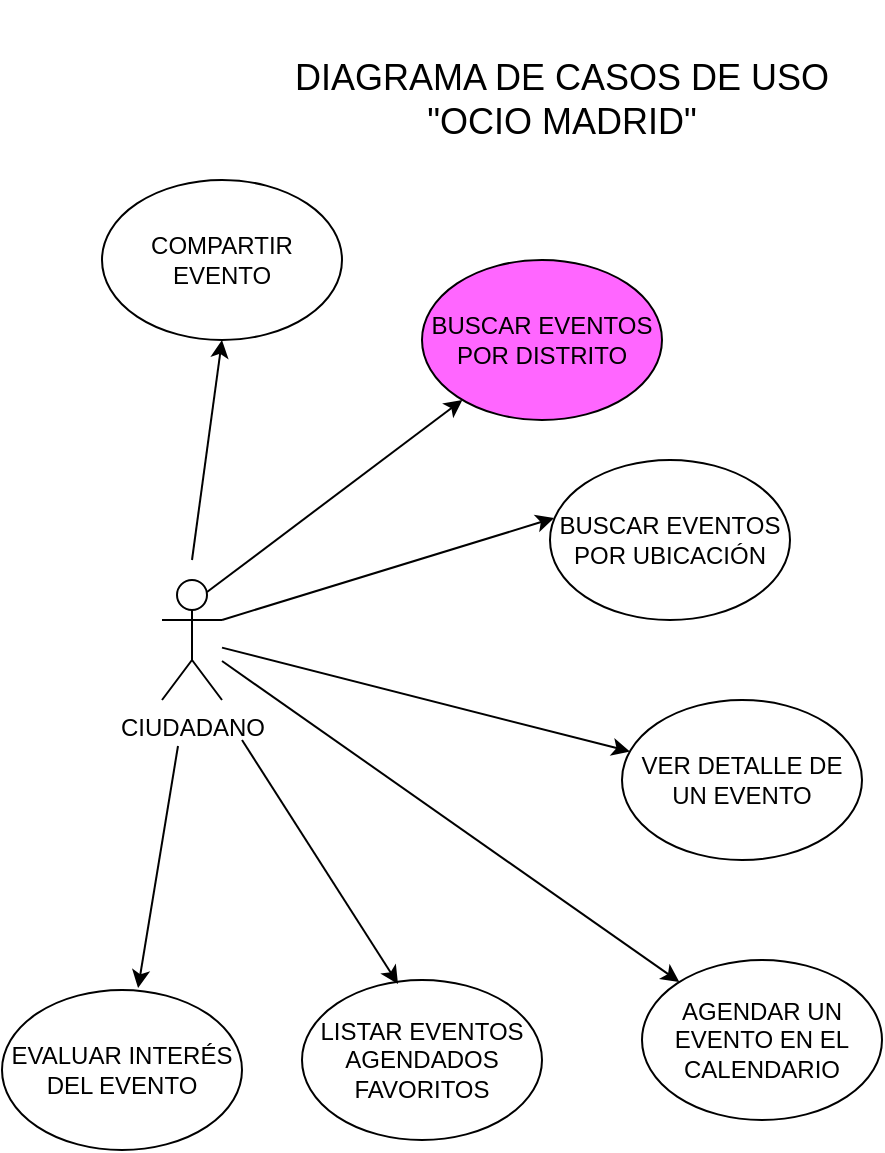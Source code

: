 <mxfile version="14.6.13" type="device"><diagram id="mh_ARNf4BaiV0Fy1_gg5" name="Página-1"><mxGraphModel dx="1326" dy="806" grid="1" gridSize="10" guides="1" tooltips="1" connect="1" arrows="1" fold="1" page="1" pageScale="1" pageWidth="827" pageHeight="1169" math="0" shadow="0"><root><mxCell id="0"/><mxCell id="1" parent="0"/><mxCell id="BITP4UU23G7i5FdN6_6F-1" value="CIUDADANO" style="shape=umlActor;verticalLabelPosition=bottom;verticalAlign=top;html=1;outlineConnect=0;" parent="1" vertex="1"><mxGeometry x="230" y="380" width="30" height="60" as="geometry"/></mxCell><mxCell id="BITP4UU23G7i5FdN6_6F-2" value="BUSCAR EVENTOS POR UBICACIÓN" style="ellipse;whiteSpace=wrap;html=1;" parent="1" vertex="1"><mxGeometry x="424" y="320" width="120" height="80" as="geometry"/></mxCell><mxCell id="BITP4UU23G7i5FdN6_6F-3" value="BUSCAR EVENTOS POR DISTRITO" style="ellipse;whiteSpace=wrap;html=1;fillColor=#FF66FF;" parent="1" vertex="1"><mxGeometry x="360" y="220" width="120" height="80" as="geometry"/></mxCell><mxCell id="BITP4UU23G7i5FdN6_6F-4" value="VER DETALLE DE UN EVENTO" style="ellipse;whiteSpace=wrap;html=1;" parent="1" vertex="1"><mxGeometry x="460" y="440" width="120" height="80" as="geometry"/></mxCell><mxCell id="BITP4UU23G7i5FdN6_6F-5" value="LISTAR EVENTOS AGENDADOS&lt;br&gt;FAVORITOS" style="ellipse;whiteSpace=wrap;html=1;" parent="1" vertex="1"><mxGeometry x="300" y="580" width="120" height="80" as="geometry"/></mxCell><mxCell id="BITP4UU23G7i5FdN6_6F-6" value="" style="endArrow=classic;html=1;exitX=0.75;exitY=0.1;exitDx=0;exitDy=0;exitPerimeter=0;" parent="1" source="BITP4UU23G7i5FdN6_6F-1" target="BITP4UU23G7i5FdN6_6F-3" edge="1"><mxGeometry width="50" height="50" relative="1" as="geometry"><mxPoint x="310" y="380" as="sourcePoint"/><mxPoint x="570" y="370" as="targetPoint"/><Array as="points"/></mxGeometry></mxCell><mxCell id="BITP4UU23G7i5FdN6_6F-7" value="" style="endArrow=classic;html=1;exitX=1;exitY=0.333;exitDx=0;exitDy=0;exitPerimeter=0;entryX=0.017;entryY=0.363;entryDx=0;entryDy=0;entryPerimeter=0;" parent="1" source="BITP4UU23G7i5FdN6_6F-1" target="BITP4UU23G7i5FdN6_6F-2" edge="1"><mxGeometry width="50" height="50" relative="1" as="geometry"><mxPoint x="282.5" y="386" as="sourcePoint"/><mxPoint x="391.279" y="300.555" as="targetPoint"/><Array as="points"/></mxGeometry></mxCell><mxCell id="BITP4UU23G7i5FdN6_6F-8" value="" style="endArrow=classic;html=1;" parent="1" source="BITP4UU23G7i5FdN6_6F-1" target="BITP4UU23G7i5FdN6_6F-4" edge="1"><mxGeometry width="50" height="50" relative="1" as="geometry"><mxPoint x="292.5" y="396" as="sourcePoint"/><mxPoint x="401.279" y="310.555" as="targetPoint"/><Array as="points"/></mxGeometry></mxCell><mxCell id="BITP4UU23G7i5FdN6_6F-9" value="" style="endArrow=classic;html=1;entryX=0.4;entryY=0.025;entryDx=0;entryDy=0;entryPerimeter=0;" parent="1" target="BITP4UU23G7i5FdN6_6F-5" edge="1"><mxGeometry width="50" height="50" relative="1" as="geometry"><mxPoint x="270" y="460" as="sourcePoint"/><mxPoint x="350" y="570" as="targetPoint"/><Array as="points"/></mxGeometry></mxCell><mxCell id="BITP4UU23G7i5FdN6_6F-10" value="&lt;font style=&quot;font-size: 18px&quot;&gt;DIAGRAMA DE CASOS DE USO&lt;br&gt;&quot;OCIO MADRID&quot;&lt;/font&gt;" style="text;html=1;strokeColor=none;fillColor=none;align=center;verticalAlign=middle;whiteSpace=wrap;rounded=0;" parent="1" vertex="1"><mxGeometry x="270" y="90" width="320" height="100" as="geometry"/></mxCell><mxCell id="BITP4UU23G7i5FdN6_6F-11" value="AGENDAR UN EVENTO EN EL CALENDARIO" style="ellipse;whiteSpace=wrap;html=1;" parent="1" vertex="1"><mxGeometry x="470" y="570" width="120" height="80" as="geometry"/></mxCell><mxCell id="BITP4UU23G7i5FdN6_6F-12" value="" style="endArrow=classic;html=1;" parent="1" source="BITP4UU23G7i5FdN6_6F-1" target="BITP4UU23G7i5FdN6_6F-11" edge="1"><mxGeometry width="50" height="50" relative="1" as="geometry"><mxPoint x="390" y="380" as="sourcePoint"/><mxPoint x="440" y="330" as="targetPoint"/></mxGeometry></mxCell><mxCell id="BITP4UU23G7i5FdN6_6F-13" value="EVALUAR INTERÉS&lt;br&gt;DEL EVENTO" style="ellipse;whiteSpace=wrap;html=1;" parent="1" vertex="1"><mxGeometry x="150" y="585" width="120" height="80" as="geometry"/></mxCell><mxCell id="BITP4UU23G7i5FdN6_6F-14" value="" style="endArrow=classic;html=1;entryX=0.567;entryY=-0.012;entryDx=0;entryDy=0;entryPerimeter=0;" parent="1" target="BITP4UU23G7i5FdN6_6F-13" edge="1"><mxGeometry width="50" height="50" relative="1" as="geometry"><mxPoint x="238" y="463" as="sourcePoint"/><mxPoint x="238" y="585" as="targetPoint"/><Array as="points"/></mxGeometry></mxCell><mxCell id="BITP4UU23G7i5FdN6_6F-15" value="COMPARTIR&lt;br&gt;EVENTO" style="ellipse;whiteSpace=wrap;html=1;" parent="1" vertex="1"><mxGeometry x="200" y="180" width="120" height="80" as="geometry"/></mxCell><mxCell id="BITP4UU23G7i5FdN6_6F-16" value="" style="endArrow=classic;html=1;entryX=0.5;entryY=1;entryDx=0;entryDy=0;" parent="1" target="BITP4UU23G7i5FdN6_6F-15" edge="1"><mxGeometry width="50" height="50" relative="1" as="geometry"><mxPoint x="245" y="370" as="sourcePoint"/><mxPoint x="110.0" y="431.04" as="targetPoint"/><Array as="points"/></mxGeometry></mxCell></root></mxGraphModel></diagram></mxfile>